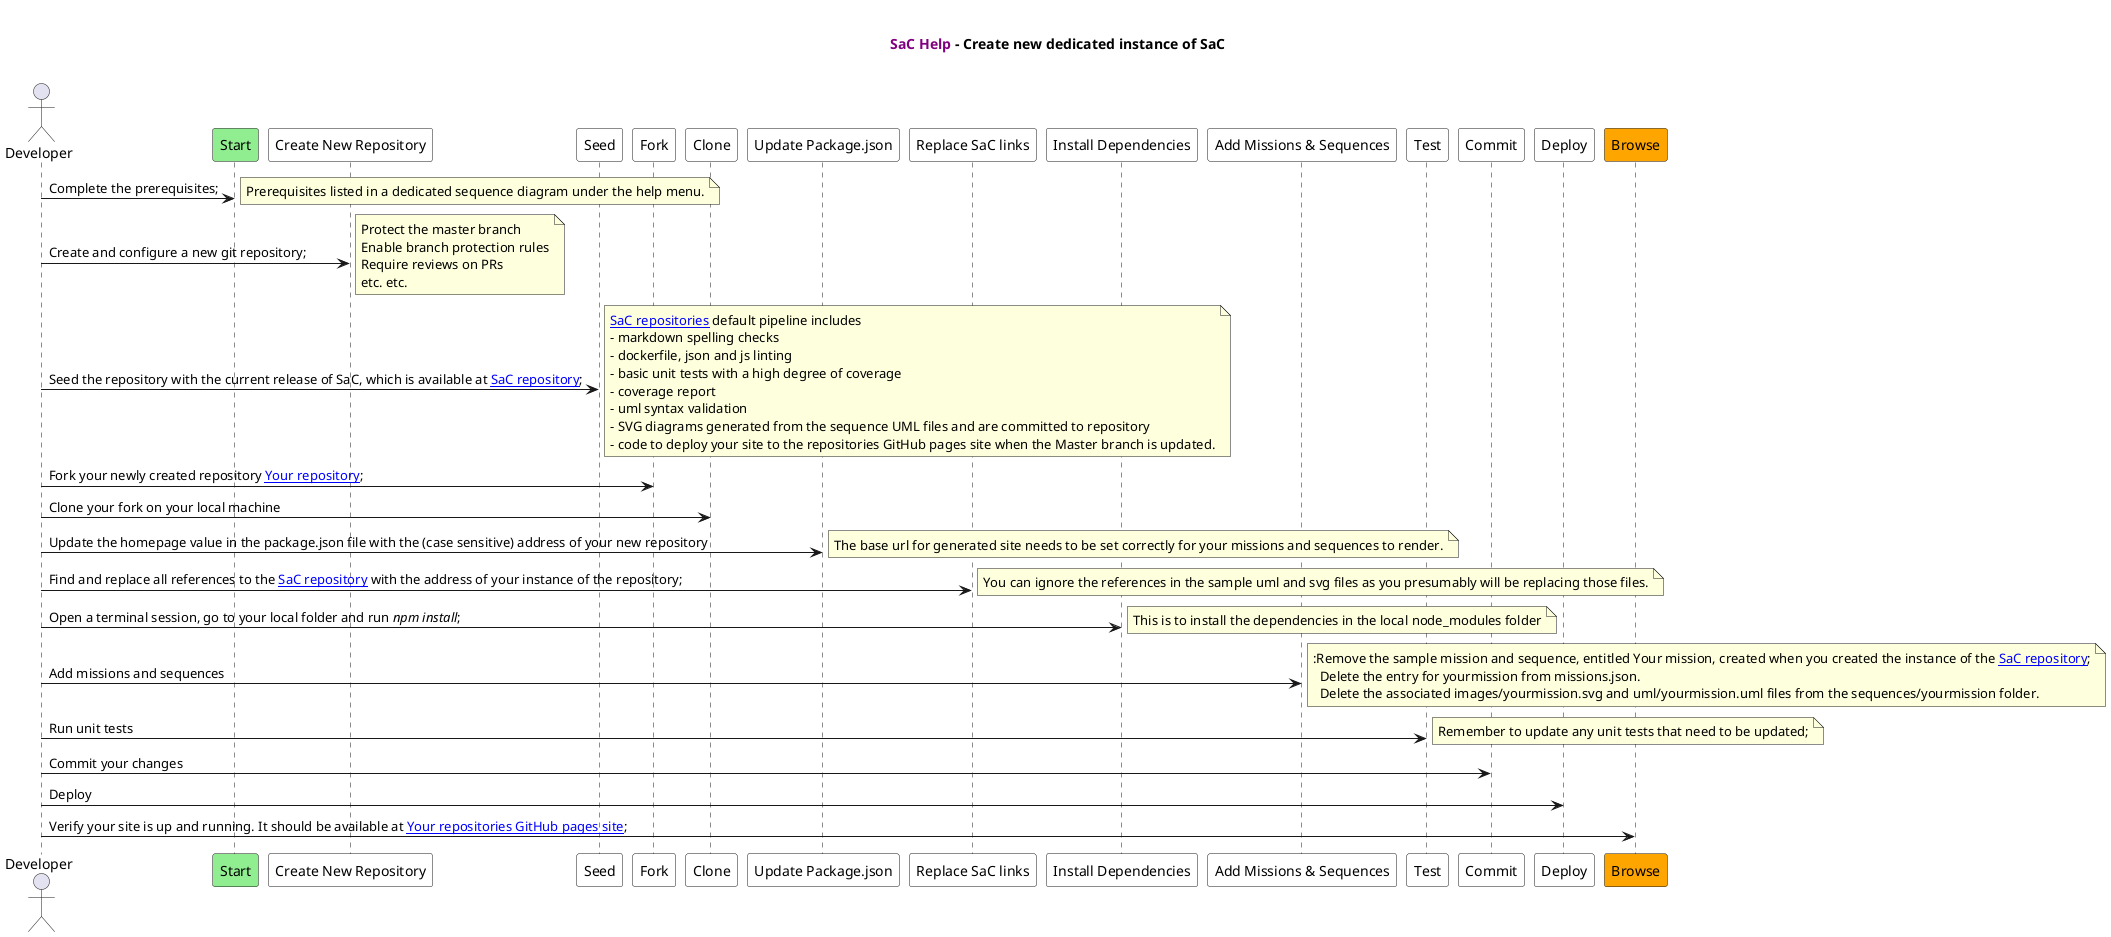@startuml

title

  <font color=purple><b>SaC Help</b></font> - Create new dedicated instance of SaC

end title

actor Developer
participant "Start" as A #lightGreen
participant "Create New Repository" as B #white
participant "Seed" as C #white
participant "Fork" as D #white
participant "Clone" as E #white
participant "Update Package.json" as F #white
participant "Replace SaC links" as G #white
participant "Install Dependencies" as H #white
participant "Add Missions & Sequences" as I #white
participant "Test" as J #white
participant "Commit" as K #white
participant "Deploy" as L #white
participant "Browse" as M #orange

Developer -> A: Complete the prerequisites;
note right
 Prerequisites listed in a dedicated sequence diagram under the help menu.
end note
Developer -> B: Create and configure a new git repository;
note right
  Protect the master branch
  Enable branch protection rules
  Require reviews on PRs
  etc. etc.
end note
Developer -> C: Seed the repository with the current release of SaC, which is available at [[https://github.com/dxc-technology/Sequences-as-Code{Right click to open in a new window or a new tab} SaC repository]];
note right
  [[https://github.com/dxc-technology/Sequences-as-Code{Right click to open in a new window or a new tab} SaC repositories]] default pipeline includes
  - markdown spelling checks
  - dockerfile, json and js linting
  - basic unit tests with a high degree of coverage
  - coverage report
  - uml syntax validation
  - SVG diagrams generated from the sequence UML files and are committed to repository
  - code to deploy your site to the repositories GitHub pages site when the Master branch is updated.
end note
Developer -> D: Fork your newly created repository [[https://github.com/your_organization/your_repository{Right click to open in a new window or a new tab} Your repository]];
Developer -> E: Clone your fork on your local machine
Developer -> F: Update the homepage value in the package.json file with the (case sensitive) address of your new repository
note right
  The base url for generated site needs to be set correctly for your missions and sequences to render.
end note
Developer -> G: Find and replace all references to the [[https://github.com/dxc-technology/Sequences-as-Code{Right click to open in a new window or a new tab} SaC repository]] with the address of your instance of the repository;
note right
  You can ignore the references in the sample uml and svg files as you presumably will be replacing those files.
end note
Developer -> H: Open a terminal session, go to your local folder and run <i>npm install</i>;
note right
  This is to install the dependencies in the local node_modules folder
end note
Developer -> I: Add missions and sequences
note right
:Remove the sample mission and sequence, entitled Your mission, created when you created the instance of the [[https://github.com/dxc-technology/Sequences-as-Code{Right click to open in a new window or a new tab} SaC repository]];
  Delete the entry for yourmission from missions.json.
  Delete the associated images/yourmission.svg and uml/yourmission.uml files from the sequences/yourmission folder.
end note
Developer -> J: Run unit tests
note right
  Remember to update any unit tests that need to be updated;
end note
Developer -> K: Commit your changes
Developer -> L: Deploy
Developer -> M: Verify your site is up and running. It should be available at [[https://github.com/pages/your_organization/your_repository{Right click to open in a new window or a new tab} Your repositories GitHub pages site]];

@enduml